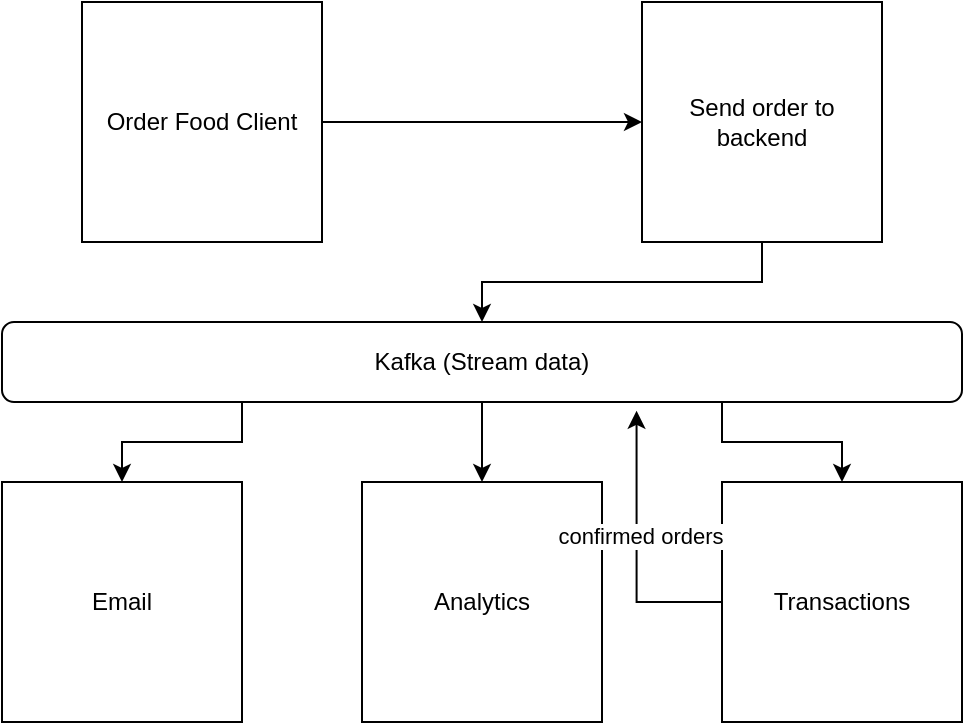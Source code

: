 <mxfile version="22.1.0" type="github">
  <diagram name="Page-1" id="R1LuHA32e3td5miD3HTt">
    <mxGraphModel dx="1050" dy="534" grid="1" gridSize="10" guides="1" tooltips="1" connect="1" arrows="1" fold="1" page="1" pageScale="1" pageWidth="850" pageHeight="1100" math="0" shadow="0">
      <root>
        <mxCell id="0" />
        <mxCell id="1" parent="0" />
        <mxCell id="tfBbmxYE5tT1refvhSX7-4" style="edgeStyle=orthogonalEdgeStyle;rounded=0;orthogonalLoop=1;jettySize=auto;html=1;entryX=0;entryY=0.5;entryDx=0;entryDy=0;" edge="1" parent="1" source="tfBbmxYE5tT1refvhSX7-1" target="tfBbmxYE5tT1refvhSX7-2">
          <mxGeometry relative="1" as="geometry" />
        </mxCell>
        <mxCell id="tfBbmxYE5tT1refvhSX7-1" value="Order Food Client" style="whiteSpace=wrap;html=1;aspect=fixed;" vertex="1" parent="1">
          <mxGeometry x="120" y="80" width="120" height="120" as="geometry" />
        </mxCell>
        <mxCell id="tfBbmxYE5tT1refvhSX7-5" style="edgeStyle=orthogonalEdgeStyle;rounded=0;orthogonalLoop=1;jettySize=auto;html=1;" edge="1" parent="1" source="tfBbmxYE5tT1refvhSX7-2" target="tfBbmxYE5tT1refvhSX7-3">
          <mxGeometry relative="1" as="geometry" />
        </mxCell>
        <mxCell id="tfBbmxYE5tT1refvhSX7-2" value="Send order to backend" style="whiteSpace=wrap;html=1;aspect=fixed;" vertex="1" parent="1">
          <mxGeometry x="400" y="80" width="120" height="120" as="geometry" />
        </mxCell>
        <mxCell id="tfBbmxYE5tT1refvhSX7-10" style="edgeStyle=orthogonalEdgeStyle;rounded=0;orthogonalLoop=1;jettySize=auto;html=1;exitX=0.25;exitY=1;exitDx=0;exitDy=0;entryX=0.5;entryY=0;entryDx=0;entryDy=0;" edge="1" parent="1" source="tfBbmxYE5tT1refvhSX7-3" target="tfBbmxYE5tT1refvhSX7-6">
          <mxGeometry relative="1" as="geometry" />
        </mxCell>
        <mxCell id="tfBbmxYE5tT1refvhSX7-11" style="edgeStyle=orthogonalEdgeStyle;rounded=0;orthogonalLoop=1;jettySize=auto;html=1;exitX=0.5;exitY=1;exitDx=0;exitDy=0;entryX=0.5;entryY=0;entryDx=0;entryDy=0;" edge="1" parent="1" source="tfBbmxYE5tT1refvhSX7-3" target="tfBbmxYE5tT1refvhSX7-7">
          <mxGeometry relative="1" as="geometry" />
        </mxCell>
        <mxCell id="tfBbmxYE5tT1refvhSX7-12" style="edgeStyle=orthogonalEdgeStyle;rounded=0;orthogonalLoop=1;jettySize=auto;html=1;exitX=0.75;exitY=1;exitDx=0;exitDy=0;entryX=0.5;entryY=0;entryDx=0;entryDy=0;" edge="1" parent="1" source="tfBbmxYE5tT1refvhSX7-3" target="tfBbmxYE5tT1refvhSX7-8">
          <mxGeometry relative="1" as="geometry" />
        </mxCell>
        <mxCell id="tfBbmxYE5tT1refvhSX7-3" value="Kafka (Stream data)" style="rounded=1;whiteSpace=wrap;html=1;" vertex="1" parent="1">
          <mxGeometry x="80" y="240" width="480" height="40" as="geometry" />
        </mxCell>
        <mxCell id="tfBbmxYE5tT1refvhSX7-6" value="Email" style="whiteSpace=wrap;html=1;aspect=fixed;" vertex="1" parent="1">
          <mxGeometry x="80" y="320" width="120" height="120" as="geometry" />
        </mxCell>
        <mxCell id="tfBbmxYE5tT1refvhSX7-7" value="Analytics" style="whiteSpace=wrap;html=1;aspect=fixed;" vertex="1" parent="1">
          <mxGeometry x="260" y="320" width="120" height="120" as="geometry" />
        </mxCell>
        <mxCell id="tfBbmxYE5tT1refvhSX7-8" value="Transactions" style="whiteSpace=wrap;html=1;aspect=fixed;" vertex="1" parent="1">
          <mxGeometry x="440" y="320" width="120" height="120" as="geometry" />
        </mxCell>
        <mxCell id="tfBbmxYE5tT1refvhSX7-13" style="edgeStyle=orthogonalEdgeStyle;rounded=0;orthogonalLoop=1;jettySize=auto;html=1;exitX=0;exitY=0.5;exitDx=0;exitDy=0;entryX=0.661;entryY=1.11;entryDx=0;entryDy=0;entryPerimeter=0;" edge="1" parent="1" source="tfBbmxYE5tT1refvhSX7-8" target="tfBbmxYE5tT1refvhSX7-3">
          <mxGeometry relative="1" as="geometry" />
        </mxCell>
        <mxCell id="tfBbmxYE5tT1refvhSX7-14" value="confirmed orders" style="edgeLabel;html=1;align=center;verticalAlign=middle;resizable=0;points=[];" vertex="1" connectable="0" parent="tfBbmxYE5tT1refvhSX7-13">
          <mxGeometry x="0.098" y="-1" relative="1" as="geometry">
            <mxPoint as="offset" />
          </mxGeometry>
        </mxCell>
      </root>
    </mxGraphModel>
  </diagram>
</mxfile>
